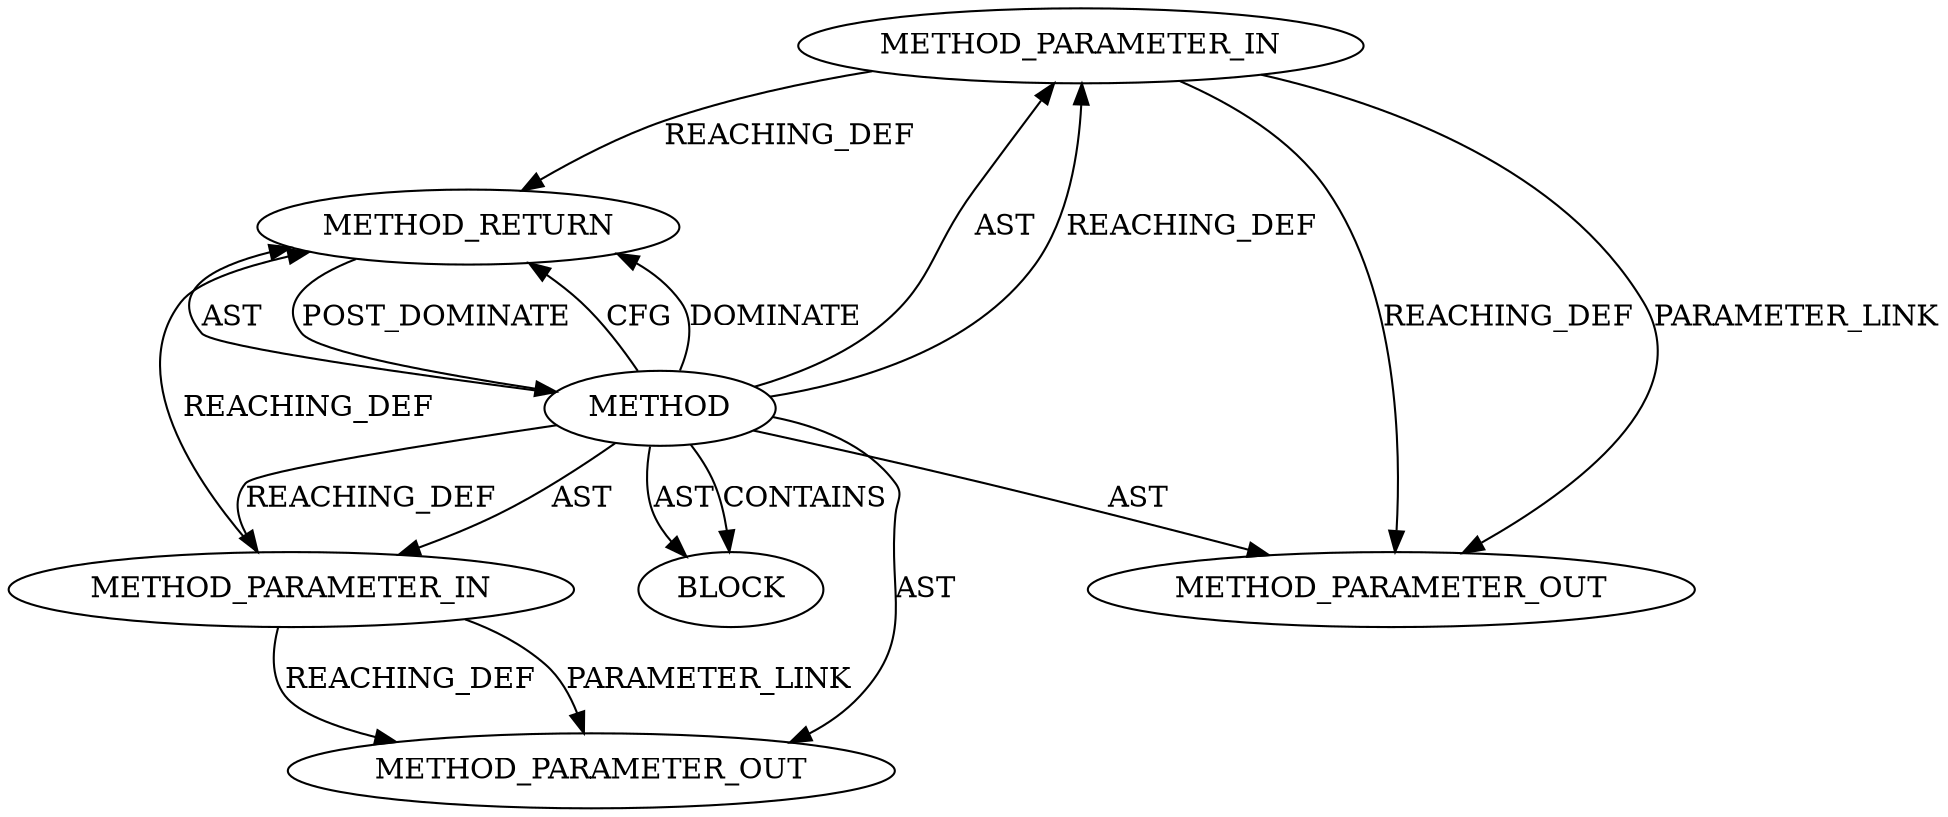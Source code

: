 digraph {
  12559 [label=METHOD_PARAMETER_IN ORDER=1 CODE="p1" IS_VARIADIC=false TYPE_FULL_NAME="ANY" EVALUATION_STRATEGY="BY_VALUE" INDEX=1 NAME="p1"]
  12562 [label=METHOD_RETURN ORDER=2 CODE="RET" TYPE_FULL_NAME="ANY" EVALUATION_STRATEGY="BY_VALUE"]
  13474 [label=METHOD_PARAMETER_OUT ORDER=2 CODE="p2" IS_VARIADIC=false TYPE_FULL_NAME="ANY" EVALUATION_STRATEGY="BY_VALUE" INDEX=2 NAME="p2"]
  12560 [label=METHOD_PARAMETER_IN ORDER=2 CODE="p2" IS_VARIADIC=false TYPE_FULL_NAME="ANY" EVALUATION_STRATEGY="BY_VALUE" INDEX=2 NAME="p2"]
  13473 [label=METHOD_PARAMETER_OUT ORDER=1 CODE="p1" IS_VARIADIC=false TYPE_FULL_NAME="ANY" EVALUATION_STRATEGY="BY_VALUE" INDEX=1 NAME="p1"]
  12561 [label=BLOCK ORDER=1 ARGUMENT_INDEX=1 CODE="<empty>" TYPE_FULL_NAME="ANY"]
  12558 [label=METHOD AST_PARENT_TYPE="NAMESPACE_BLOCK" AST_PARENT_FULL_NAME="<global>" ORDER=0 CODE="<empty>" FULL_NAME="ceph_con_flag_set" IS_EXTERNAL=true FILENAME="<empty>" SIGNATURE="" NAME="ceph_con_flag_set"]
  12558 -> 12562 [label=CFG ]
  12558 -> 12561 [label=AST ]
  12558 -> 12560 [label=REACHING_DEF VARIABLE=""]
  12560 -> 13474 [label=PARAMETER_LINK ]
  12558 -> 12562 [label=DOMINATE ]
  12559 -> 13473 [label=REACHING_DEF VARIABLE="p1"]
  12560 -> 12562 [label=REACHING_DEF VARIABLE="p2"]
  12558 -> 12559 [label=AST ]
  12558 -> 12562 [label=AST ]
  12559 -> 12562 [label=REACHING_DEF VARIABLE="p1"]
  12562 -> 12558 [label=POST_DOMINATE ]
  12558 -> 12561 [label=CONTAINS ]
  12560 -> 13474 [label=REACHING_DEF VARIABLE="p2"]
  12558 -> 13474 [label=AST ]
  12558 -> 12560 [label=AST ]
  12559 -> 13473 [label=PARAMETER_LINK ]
  12558 -> 13473 [label=AST ]
  12558 -> 12559 [label=REACHING_DEF VARIABLE=""]
}
